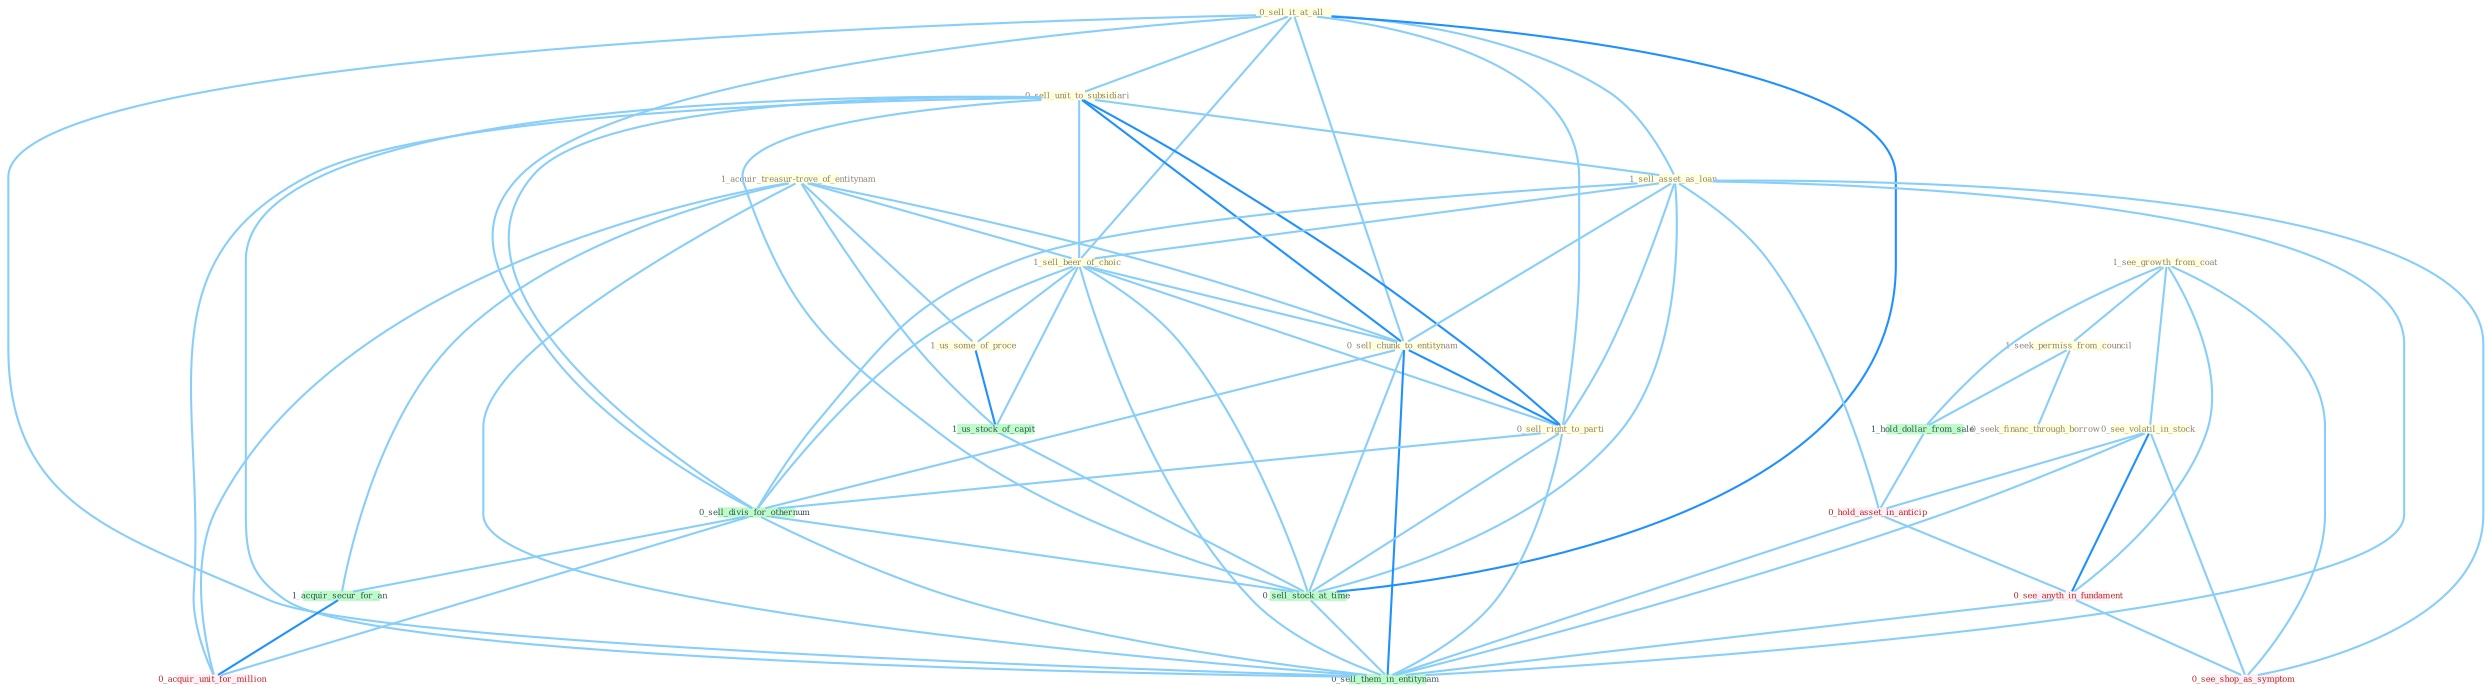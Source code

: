 Graph G{ 
    node
    [shape=polygon,style=filled,width=.5,height=.06,color="#BDFCC9",fixedsize=true,fontsize=4,
    fontcolor="#2f4f4f"];
    {node
    [color="#ffffe0", fontcolor="#8b7d6b"] "0_sell_it_at_all " "1_acquir_treasur-trove_of_entitynam " "1_see_growth_from_coat " "0_see_volatil_in_stock " "1_seek_permiss_from_council " "0_sell_unit_to_subsidiari " "1_sell_asset_as_loan " "1_sell_beer_of_choic " "0_sell_chunk_to_entitynam " "0_sell_right_to_parti " "1_us_some_of_proce " "0_seek_financ_through_borrow "}
{node [color="#fff0f5", fontcolor="#b22222"] "0_hold_asset_in_anticip " "0_see_anyth_in_fundament " "0_acquir_unit_for_million " "0_see_shop_as_symptom "}
edge [color="#B0E2FF"];

	"0_sell_it_at_all " -- "0_sell_unit_to_subsidiari " [w="1", color="#87cefa" ];
	"0_sell_it_at_all " -- "1_sell_asset_as_loan " [w="1", color="#87cefa" ];
	"0_sell_it_at_all " -- "1_sell_beer_of_choic " [w="1", color="#87cefa" ];
	"0_sell_it_at_all " -- "0_sell_chunk_to_entitynam " [w="1", color="#87cefa" ];
	"0_sell_it_at_all " -- "0_sell_right_to_parti " [w="1", color="#87cefa" ];
	"0_sell_it_at_all " -- "0_sell_divis_for_othernum " [w="1", color="#87cefa" ];
	"0_sell_it_at_all " -- "0_sell_stock_at_time " [w="2", color="#1e90ff" , len=0.8];
	"0_sell_it_at_all " -- "0_sell_them_in_entitynam " [w="1", color="#87cefa" ];
	"1_acquir_treasur-trove_of_entitynam " -- "1_sell_beer_of_choic " [w="1", color="#87cefa" ];
	"1_acquir_treasur-trove_of_entitynam " -- "0_sell_chunk_to_entitynam " [w="1", color="#87cefa" ];
	"1_acquir_treasur-trove_of_entitynam " -- "1_us_some_of_proce " [w="1", color="#87cefa" ];
	"1_acquir_treasur-trove_of_entitynam " -- "1_acquir_secur_for_an " [w="1", color="#87cefa" ];
	"1_acquir_treasur-trove_of_entitynam " -- "1_us_stock_of_capit " [w="1", color="#87cefa" ];
	"1_acquir_treasur-trove_of_entitynam " -- "0_acquir_unit_for_million " [w="1", color="#87cefa" ];
	"1_acquir_treasur-trove_of_entitynam " -- "0_sell_them_in_entitynam " [w="1", color="#87cefa" ];
	"1_see_growth_from_coat " -- "0_see_volatil_in_stock " [w="1", color="#87cefa" ];
	"1_see_growth_from_coat " -- "1_seek_permiss_from_council " [w="1", color="#87cefa" ];
	"1_see_growth_from_coat " -- "1_hold_dollar_from_sale " [w="1", color="#87cefa" ];
	"1_see_growth_from_coat " -- "0_see_anyth_in_fundament " [w="1", color="#87cefa" ];
	"1_see_growth_from_coat " -- "0_see_shop_as_symptom " [w="1", color="#87cefa" ];
	"0_see_volatil_in_stock " -- "0_hold_asset_in_anticip " [w="1", color="#87cefa" ];
	"0_see_volatil_in_stock " -- "0_see_anyth_in_fundament " [w="2", color="#1e90ff" , len=0.8];
	"0_see_volatil_in_stock " -- "0_see_shop_as_symptom " [w="1", color="#87cefa" ];
	"0_see_volatil_in_stock " -- "0_sell_them_in_entitynam " [w="1", color="#87cefa" ];
	"1_seek_permiss_from_council " -- "0_seek_financ_through_borrow " [w="1", color="#87cefa" ];
	"1_seek_permiss_from_council " -- "1_hold_dollar_from_sale " [w="1", color="#87cefa" ];
	"0_sell_unit_to_subsidiari " -- "1_sell_asset_as_loan " [w="1", color="#87cefa" ];
	"0_sell_unit_to_subsidiari " -- "1_sell_beer_of_choic " [w="1", color="#87cefa" ];
	"0_sell_unit_to_subsidiari " -- "0_sell_chunk_to_entitynam " [w="2", color="#1e90ff" , len=0.8];
	"0_sell_unit_to_subsidiari " -- "0_sell_right_to_parti " [w="2", color="#1e90ff" , len=0.8];
	"0_sell_unit_to_subsidiari " -- "0_sell_divis_for_othernum " [w="1", color="#87cefa" ];
	"0_sell_unit_to_subsidiari " -- "0_sell_stock_at_time " [w="1", color="#87cefa" ];
	"0_sell_unit_to_subsidiari " -- "0_acquir_unit_for_million " [w="1", color="#87cefa" ];
	"0_sell_unit_to_subsidiari " -- "0_sell_them_in_entitynam " [w="1", color="#87cefa" ];
	"1_sell_asset_as_loan " -- "1_sell_beer_of_choic " [w="1", color="#87cefa" ];
	"1_sell_asset_as_loan " -- "0_sell_chunk_to_entitynam " [w="1", color="#87cefa" ];
	"1_sell_asset_as_loan " -- "0_sell_right_to_parti " [w="1", color="#87cefa" ];
	"1_sell_asset_as_loan " -- "0_sell_divis_for_othernum " [w="1", color="#87cefa" ];
	"1_sell_asset_as_loan " -- "0_hold_asset_in_anticip " [w="1", color="#87cefa" ];
	"1_sell_asset_as_loan " -- "0_sell_stock_at_time " [w="1", color="#87cefa" ];
	"1_sell_asset_as_loan " -- "0_see_shop_as_symptom " [w="1", color="#87cefa" ];
	"1_sell_asset_as_loan " -- "0_sell_them_in_entitynam " [w="1", color="#87cefa" ];
	"1_sell_beer_of_choic " -- "0_sell_chunk_to_entitynam " [w="1", color="#87cefa" ];
	"1_sell_beer_of_choic " -- "0_sell_right_to_parti " [w="1", color="#87cefa" ];
	"1_sell_beer_of_choic " -- "1_us_some_of_proce " [w="1", color="#87cefa" ];
	"1_sell_beer_of_choic " -- "0_sell_divis_for_othernum " [w="1", color="#87cefa" ];
	"1_sell_beer_of_choic " -- "1_us_stock_of_capit " [w="1", color="#87cefa" ];
	"1_sell_beer_of_choic " -- "0_sell_stock_at_time " [w="1", color="#87cefa" ];
	"1_sell_beer_of_choic " -- "0_sell_them_in_entitynam " [w="1", color="#87cefa" ];
	"0_sell_chunk_to_entitynam " -- "0_sell_right_to_parti " [w="2", color="#1e90ff" , len=0.8];
	"0_sell_chunk_to_entitynam " -- "0_sell_divis_for_othernum " [w="1", color="#87cefa" ];
	"0_sell_chunk_to_entitynam " -- "0_sell_stock_at_time " [w="1", color="#87cefa" ];
	"0_sell_chunk_to_entitynam " -- "0_sell_them_in_entitynam " [w="2", color="#1e90ff" , len=0.8];
	"0_sell_right_to_parti " -- "0_sell_divis_for_othernum " [w="1", color="#87cefa" ];
	"0_sell_right_to_parti " -- "0_sell_stock_at_time " [w="1", color="#87cefa" ];
	"0_sell_right_to_parti " -- "0_sell_them_in_entitynam " [w="1", color="#87cefa" ];
	"1_us_some_of_proce " -- "1_us_stock_of_capit " [w="2", color="#1e90ff" , len=0.8];
	"0_sell_divis_for_othernum " -- "1_acquir_secur_for_an " [w="1", color="#87cefa" ];
	"0_sell_divis_for_othernum " -- "0_sell_stock_at_time " [w="1", color="#87cefa" ];
	"0_sell_divis_for_othernum " -- "0_acquir_unit_for_million " [w="1", color="#87cefa" ];
	"0_sell_divis_for_othernum " -- "0_sell_them_in_entitynam " [w="1", color="#87cefa" ];
	"1_acquir_secur_for_an " -- "0_acquir_unit_for_million " [w="2", color="#1e90ff" , len=0.8];
	"1_us_stock_of_capit " -- "0_sell_stock_at_time " [w="1", color="#87cefa" ];
	"1_hold_dollar_from_sale " -- "0_hold_asset_in_anticip " [w="1", color="#87cefa" ];
	"0_hold_asset_in_anticip " -- "0_see_anyth_in_fundament " [w="1", color="#87cefa" ];
	"0_hold_asset_in_anticip " -- "0_sell_them_in_entitynam " [w="1", color="#87cefa" ];
	"0_sell_stock_at_time " -- "0_sell_them_in_entitynam " [w="1", color="#87cefa" ];
	"0_see_anyth_in_fundament " -- "0_see_shop_as_symptom " [w="1", color="#87cefa" ];
	"0_see_anyth_in_fundament " -- "0_sell_them_in_entitynam " [w="1", color="#87cefa" ];
}